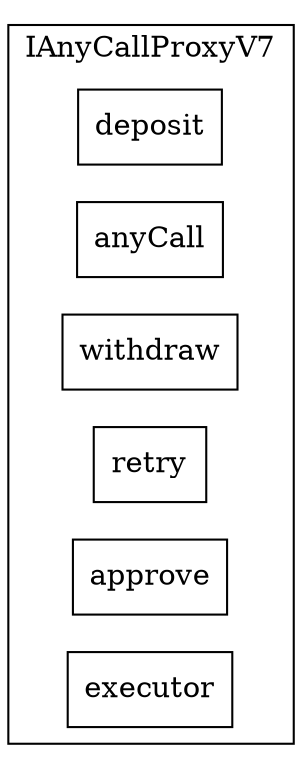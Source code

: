 strict digraph {
rankdir="LR"
node [shape=box]
subgraph cluster_53_IAnyCallProxyV7 {
label = "IAnyCallProxyV7"
"53_deposit" [label="deposit"]
"53_anyCall" [label="anyCall"]
"53_withdraw" [label="withdraw"]
"53_retry" [label="retry"]
"53_approve" [label="approve"]
"53_executor" [label="executor"]
}subgraph cluster_solidity {
label = "[Solidity]"
}
}